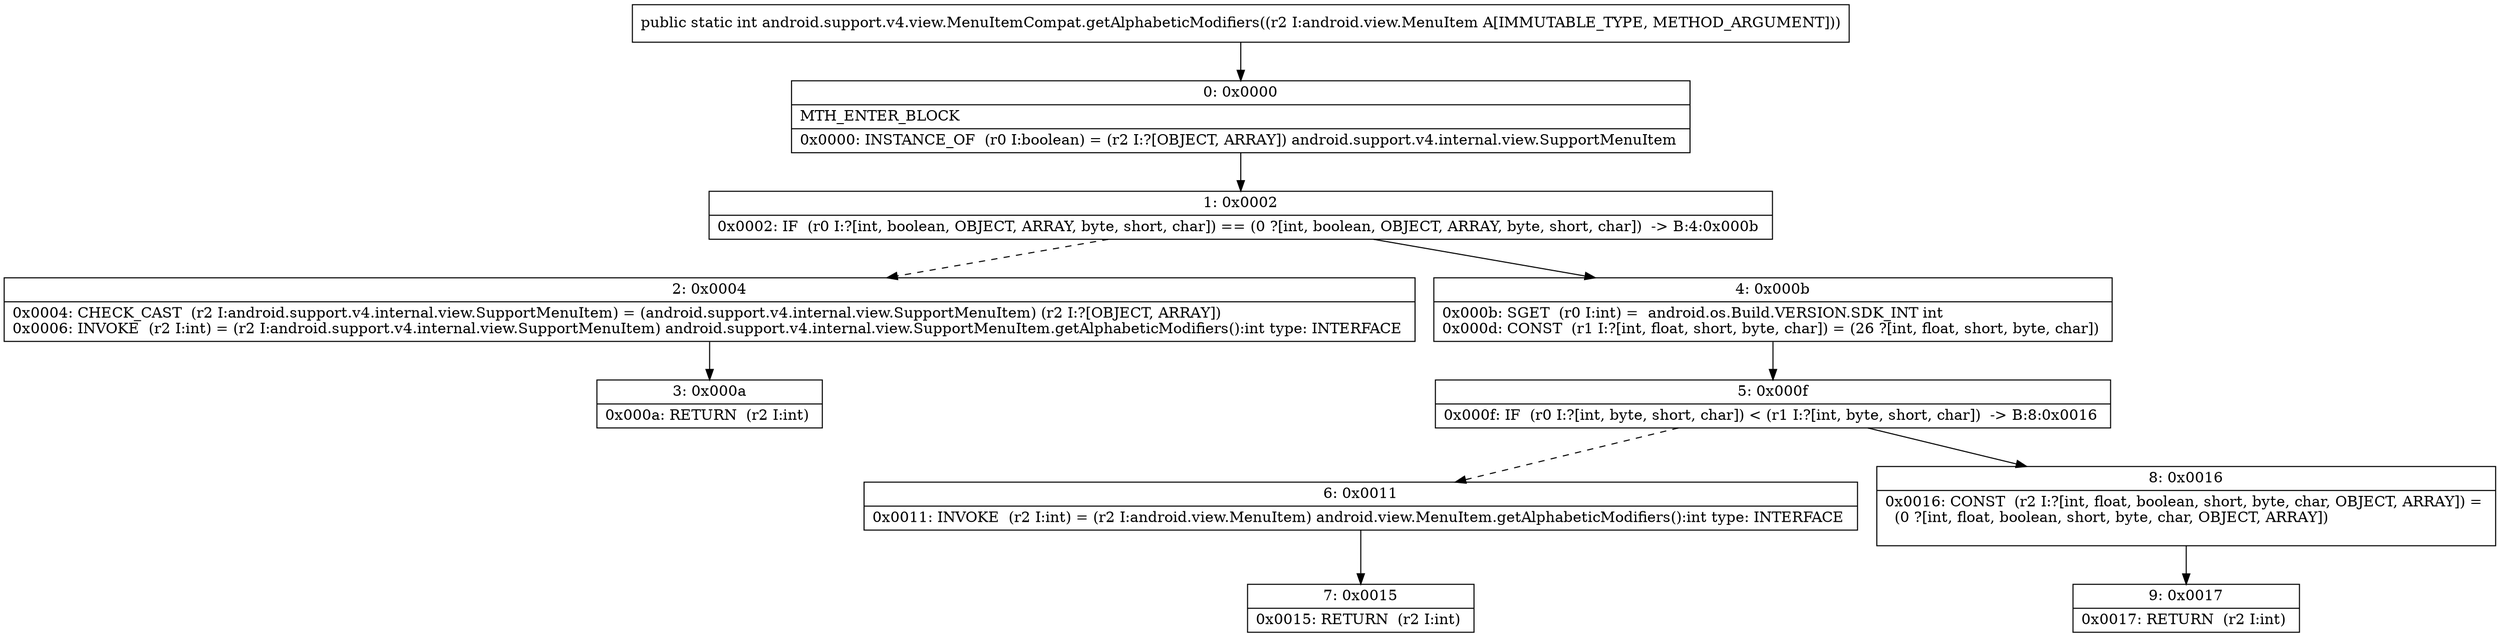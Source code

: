 digraph "CFG forandroid.support.v4.view.MenuItemCompat.getAlphabeticModifiers(Landroid\/view\/MenuItem;)I" {
Node_0 [shape=record,label="{0\:\ 0x0000|MTH_ENTER_BLOCK\l|0x0000: INSTANCE_OF  (r0 I:boolean) = (r2 I:?[OBJECT, ARRAY]) android.support.v4.internal.view.SupportMenuItem \l}"];
Node_1 [shape=record,label="{1\:\ 0x0002|0x0002: IF  (r0 I:?[int, boolean, OBJECT, ARRAY, byte, short, char]) == (0 ?[int, boolean, OBJECT, ARRAY, byte, short, char])  \-\> B:4:0x000b \l}"];
Node_2 [shape=record,label="{2\:\ 0x0004|0x0004: CHECK_CAST  (r2 I:android.support.v4.internal.view.SupportMenuItem) = (android.support.v4.internal.view.SupportMenuItem) (r2 I:?[OBJECT, ARRAY]) \l0x0006: INVOKE  (r2 I:int) = (r2 I:android.support.v4.internal.view.SupportMenuItem) android.support.v4.internal.view.SupportMenuItem.getAlphabeticModifiers():int type: INTERFACE \l}"];
Node_3 [shape=record,label="{3\:\ 0x000a|0x000a: RETURN  (r2 I:int) \l}"];
Node_4 [shape=record,label="{4\:\ 0x000b|0x000b: SGET  (r0 I:int) =  android.os.Build.VERSION.SDK_INT int \l0x000d: CONST  (r1 I:?[int, float, short, byte, char]) = (26 ?[int, float, short, byte, char]) \l}"];
Node_5 [shape=record,label="{5\:\ 0x000f|0x000f: IF  (r0 I:?[int, byte, short, char]) \< (r1 I:?[int, byte, short, char])  \-\> B:8:0x0016 \l}"];
Node_6 [shape=record,label="{6\:\ 0x0011|0x0011: INVOKE  (r2 I:int) = (r2 I:android.view.MenuItem) android.view.MenuItem.getAlphabeticModifiers():int type: INTERFACE \l}"];
Node_7 [shape=record,label="{7\:\ 0x0015|0x0015: RETURN  (r2 I:int) \l}"];
Node_8 [shape=record,label="{8\:\ 0x0016|0x0016: CONST  (r2 I:?[int, float, boolean, short, byte, char, OBJECT, ARRAY]) = \l  (0 ?[int, float, boolean, short, byte, char, OBJECT, ARRAY])\l \l}"];
Node_9 [shape=record,label="{9\:\ 0x0017|0x0017: RETURN  (r2 I:int) \l}"];
MethodNode[shape=record,label="{public static int android.support.v4.view.MenuItemCompat.getAlphabeticModifiers((r2 I:android.view.MenuItem A[IMMUTABLE_TYPE, METHOD_ARGUMENT])) }"];
MethodNode -> Node_0;
Node_0 -> Node_1;
Node_1 -> Node_2[style=dashed];
Node_1 -> Node_4;
Node_2 -> Node_3;
Node_4 -> Node_5;
Node_5 -> Node_6[style=dashed];
Node_5 -> Node_8;
Node_6 -> Node_7;
Node_8 -> Node_9;
}

